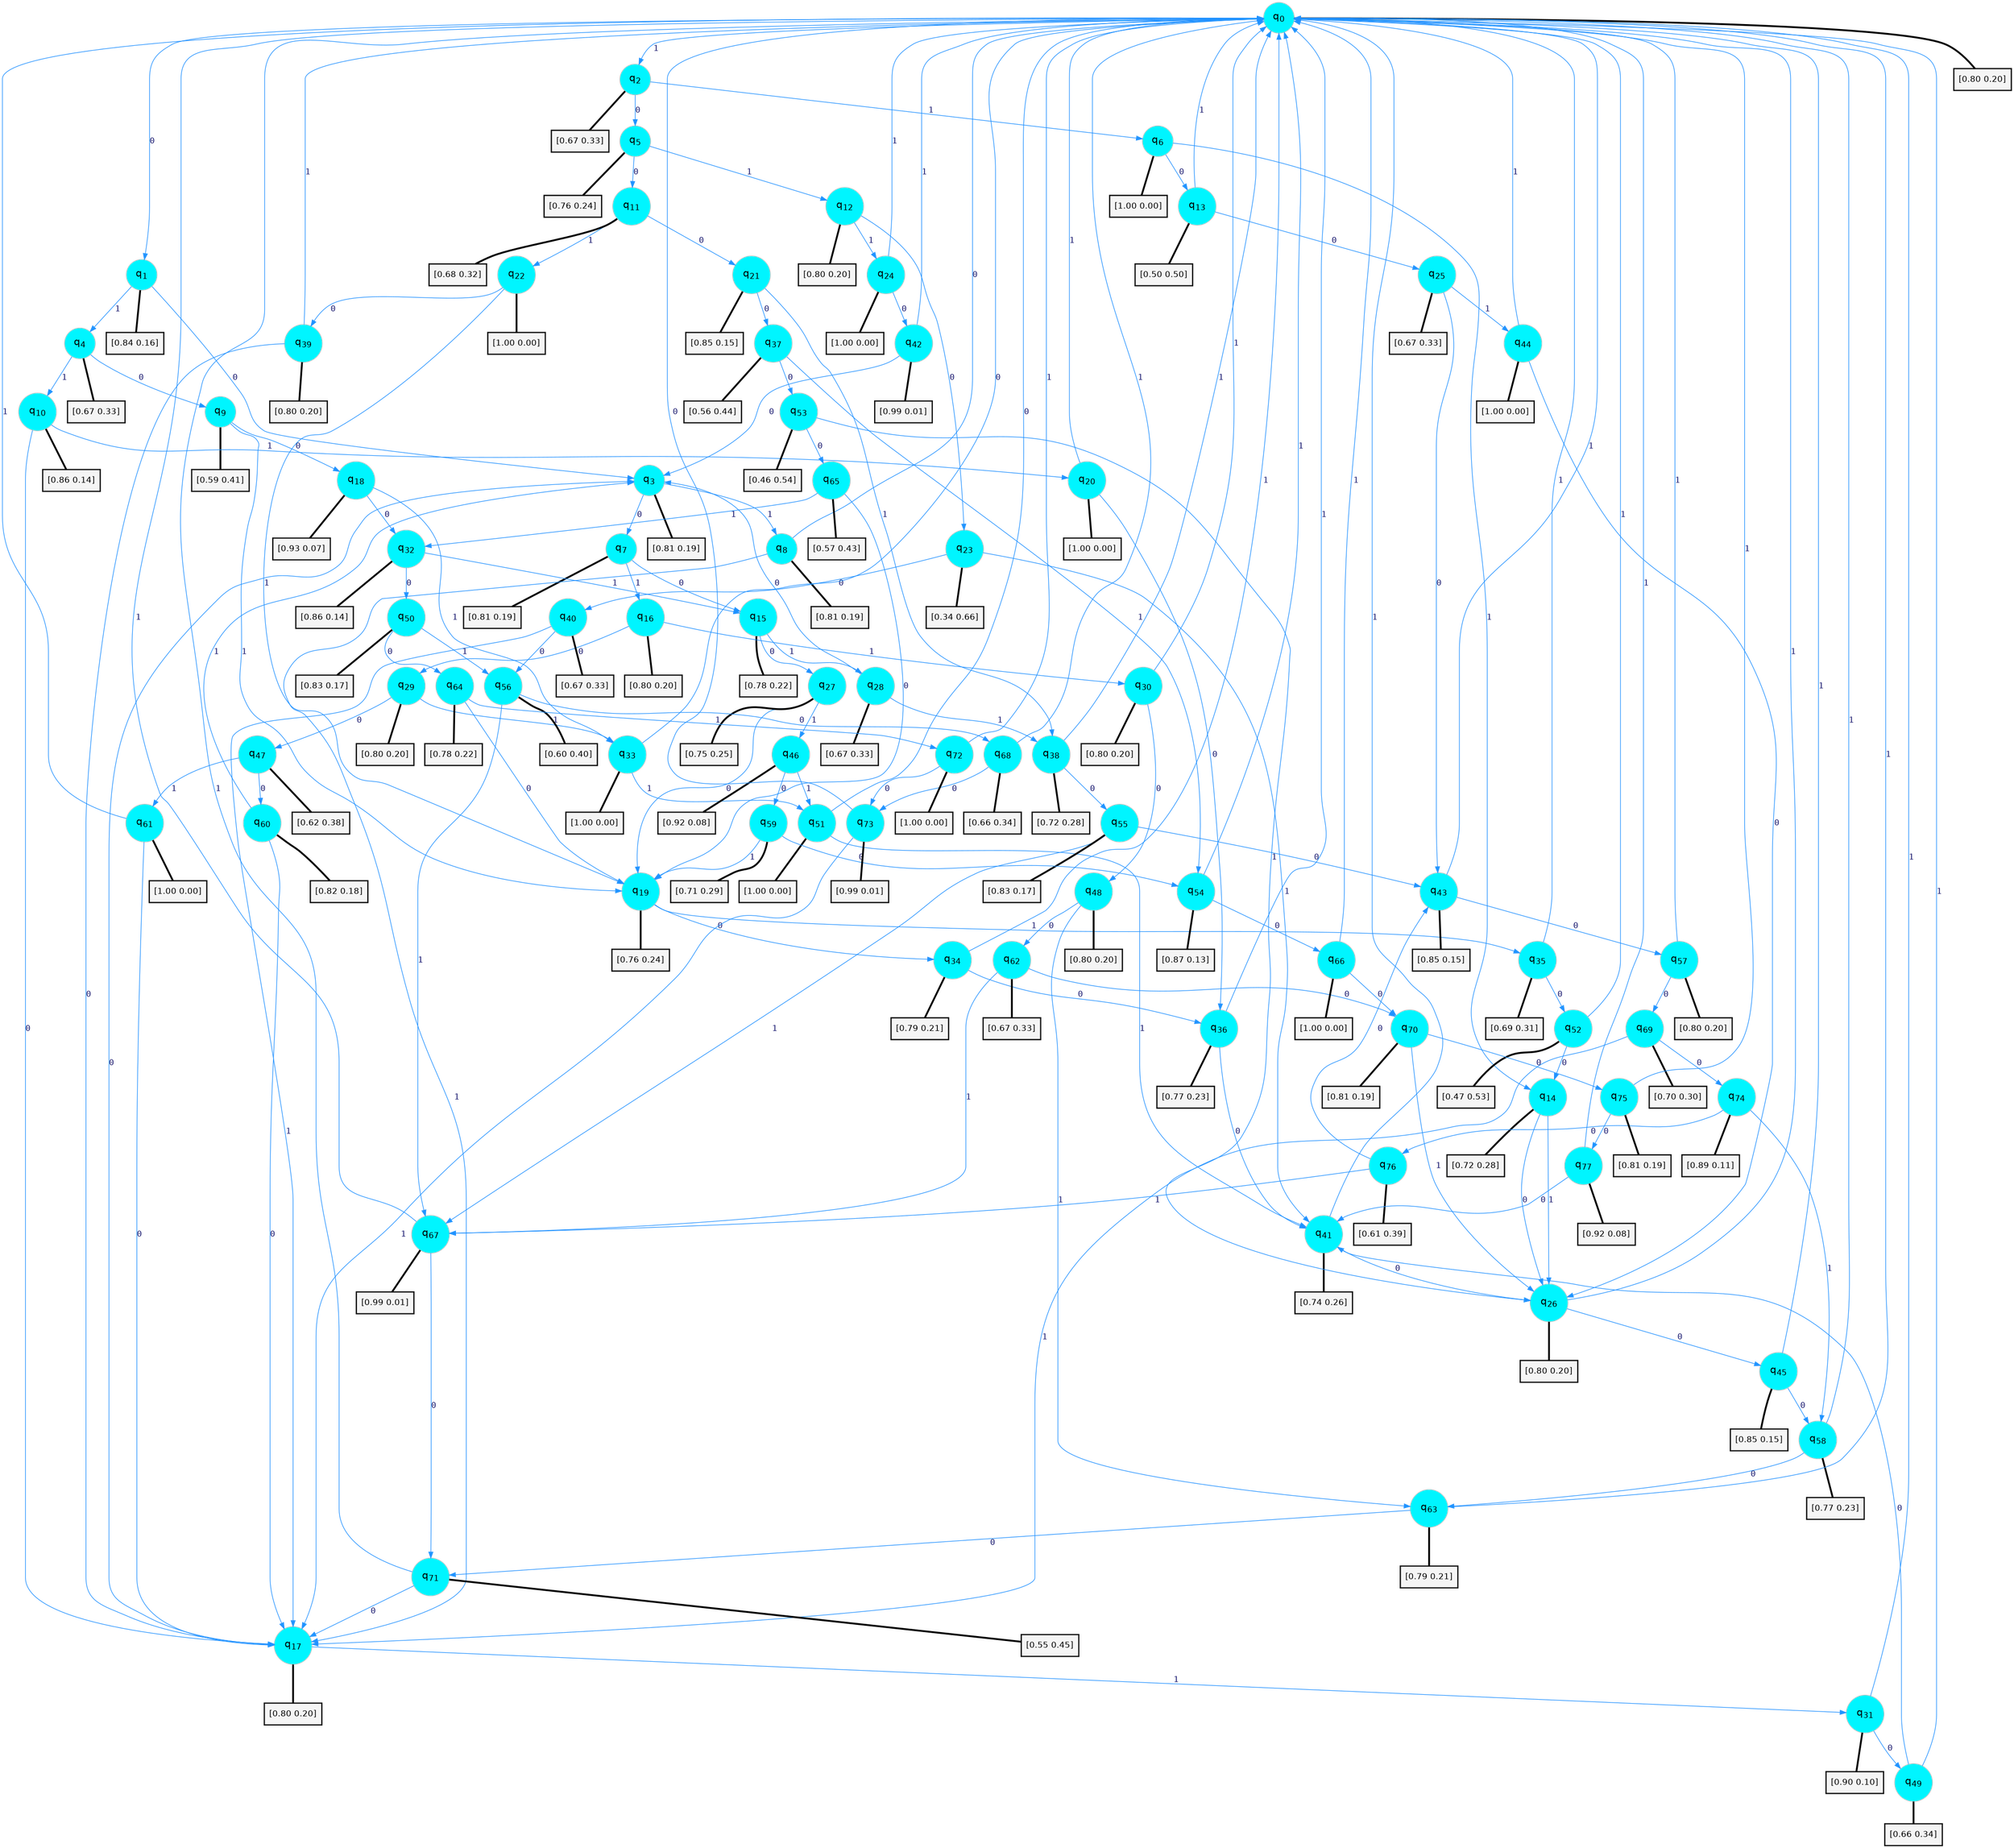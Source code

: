 digraph G {
graph [
bgcolor=transparent, dpi=300, rankdir=TD, size="40,25"];
node [
color=gray, fillcolor=turquoise1, fontcolor=black, fontname=Helvetica, fontsize=16, fontweight=bold, shape=circle, style=filled];
edge [
arrowsize=1, color=dodgerblue1, fontcolor=midnightblue, fontname=courier, fontweight=bold, penwidth=1, style=solid, weight=20];
0[label=<q<SUB>0</SUB>>];
1[label=<q<SUB>1</SUB>>];
2[label=<q<SUB>2</SUB>>];
3[label=<q<SUB>3</SUB>>];
4[label=<q<SUB>4</SUB>>];
5[label=<q<SUB>5</SUB>>];
6[label=<q<SUB>6</SUB>>];
7[label=<q<SUB>7</SUB>>];
8[label=<q<SUB>8</SUB>>];
9[label=<q<SUB>9</SUB>>];
10[label=<q<SUB>10</SUB>>];
11[label=<q<SUB>11</SUB>>];
12[label=<q<SUB>12</SUB>>];
13[label=<q<SUB>13</SUB>>];
14[label=<q<SUB>14</SUB>>];
15[label=<q<SUB>15</SUB>>];
16[label=<q<SUB>16</SUB>>];
17[label=<q<SUB>17</SUB>>];
18[label=<q<SUB>18</SUB>>];
19[label=<q<SUB>19</SUB>>];
20[label=<q<SUB>20</SUB>>];
21[label=<q<SUB>21</SUB>>];
22[label=<q<SUB>22</SUB>>];
23[label=<q<SUB>23</SUB>>];
24[label=<q<SUB>24</SUB>>];
25[label=<q<SUB>25</SUB>>];
26[label=<q<SUB>26</SUB>>];
27[label=<q<SUB>27</SUB>>];
28[label=<q<SUB>28</SUB>>];
29[label=<q<SUB>29</SUB>>];
30[label=<q<SUB>30</SUB>>];
31[label=<q<SUB>31</SUB>>];
32[label=<q<SUB>32</SUB>>];
33[label=<q<SUB>33</SUB>>];
34[label=<q<SUB>34</SUB>>];
35[label=<q<SUB>35</SUB>>];
36[label=<q<SUB>36</SUB>>];
37[label=<q<SUB>37</SUB>>];
38[label=<q<SUB>38</SUB>>];
39[label=<q<SUB>39</SUB>>];
40[label=<q<SUB>40</SUB>>];
41[label=<q<SUB>41</SUB>>];
42[label=<q<SUB>42</SUB>>];
43[label=<q<SUB>43</SUB>>];
44[label=<q<SUB>44</SUB>>];
45[label=<q<SUB>45</SUB>>];
46[label=<q<SUB>46</SUB>>];
47[label=<q<SUB>47</SUB>>];
48[label=<q<SUB>48</SUB>>];
49[label=<q<SUB>49</SUB>>];
50[label=<q<SUB>50</SUB>>];
51[label=<q<SUB>51</SUB>>];
52[label=<q<SUB>52</SUB>>];
53[label=<q<SUB>53</SUB>>];
54[label=<q<SUB>54</SUB>>];
55[label=<q<SUB>55</SUB>>];
56[label=<q<SUB>56</SUB>>];
57[label=<q<SUB>57</SUB>>];
58[label=<q<SUB>58</SUB>>];
59[label=<q<SUB>59</SUB>>];
60[label=<q<SUB>60</SUB>>];
61[label=<q<SUB>61</SUB>>];
62[label=<q<SUB>62</SUB>>];
63[label=<q<SUB>63</SUB>>];
64[label=<q<SUB>64</SUB>>];
65[label=<q<SUB>65</SUB>>];
66[label=<q<SUB>66</SUB>>];
67[label=<q<SUB>67</SUB>>];
68[label=<q<SUB>68</SUB>>];
69[label=<q<SUB>69</SUB>>];
70[label=<q<SUB>70</SUB>>];
71[label=<q<SUB>71</SUB>>];
72[label=<q<SUB>72</SUB>>];
73[label=<q<SUB>73</SUB>>];
74[label=<q<SUB>74</SUB>>];
75[label=<q<SUB>75</SUB>>];
76[label=<q<SUB>76</SUB>>];
77[label=<q<SUB>77</SUB>>];
78[label="[0.80 0.20]", shape=box,fontcolor=black, fontname=Helvetica, fontsize=14, penwidth=2, fillcolor=whitesmoke,color=black];
79[label="[0.84 0.16]", shape=box,fontcolor=black, fontname=Helvetica, fontsize=14, penwidth=2, fillcolor=whitesmoke,color=black];
80[label="[0.67 0.33]", shape=box,fontcolor=black, fontname=Helvetica, fontsize=14, penwidth=2, fillcolor=whitesmoke,color=black];
81[label="[0.81 0.19]", shape=box,fontcolor=black, fontname=Helvetica, fontsize=14, penwidth=2, fillcolor=whitesmoke,color=black];
82[label="[0.67 0.33]", shape=box,fontcolor=black, fontname=Helvetica, fontsize=14, penwidth=2, fillcolor=whitesmoke,color=black];
83[label="[0.76 0.24]", shape=box,fontcolor=black, fontname=Helvetica, fontsize=14, penwidth=2, fillcolor=whitesmoke,color=black];
84[label="[1.00 0.00]", shape=box,fontcolor=black, fontname=Helvetica, fontsize=14, penwidth=2, fillcolor=whitesmoke,color=black];
85[label="[0.81 0.19]", shape=box,fontcolor=black, fontname=Helvetica, fontsize=14, penwidth=2, fillcolor=whitesmoke,color=black];
86[label="[0.81 0.19]", shape=box,fontcolor=black, fontname=Helvetica, fontsize=14, penwidth=2, fillcolor=whitesmoke,color=black];
87[label="[0.59 0.41]", shape=box,fontcolor=black, fontname=Helvetica, fontsize=14, penwidth=2, fillcolor=whitesmoke,color=black];
88[label="[0.86 0.14]", shape=box,fontcolor=black, fontname=Helvetica, fontsize=14, penwidth=2, fillcolor=whitesmoke,color=black];
89[label="[0.68 0.32]", shape=box,fontcolor=black, fontname=Helvetica, fontsize=14, penwidth=2, fillcolor=whitesmoke,color=black];
90[label="[0.80 0.20]", shape=box,fontcolor=black, fontname=Helvetica, fontsize=14, penwidth=2, fillcolor=whitesmoke,color=black];
91[label="[0.50 0.50]", shape=box,fontcolor=black, fontname=Helvetica, fontsize=14, penwidth=2, fillcolor=whitesmoke,color=black];
92[label="[0.72 0.28]", shape=box,fontcolor=black, fontname=Helvetica, fontsize=14, penwidth=2, fillcolor=whitesmoke,color=black];
93[label="[0.78 0.22]", shape=box,fontcolor=black, fontname=Helvetica, fontsize=14, penwidth=2, fillcolor=whitesmoke,color=black];
94[label="[0.80 0.20]", shape=box,fontcolor=black, fontname=Helvetica, fontsize=14, penwidth=2, fillcolor=whitesmoke,color=black];
95[label="[0.80 0.20]", shape=box,fontcolor=black, fontname=Helvetica, fontsize=14, penwidth=2, fillcolor=whitesmoke,color=black];
96[label="[0.93 0.07]", shape=box,fontcolor=black, fontname=Helvetica, fontsize=14, penwidth=2, fillcolor=whitesmoke,color=black];
97[label="[0.76 0.24]", shape=box,fontcolor=black, fontname=Helvetica, fontsize=14, penwidth=2, fillcolor=whitesmoke,color=black];
98[label="[1.00 0.00]", shape=box,fontcolor=black, fontname=Helvetica, fontsize=14, penwidth=2, fillcolor=whitesmoke,color=black];
99[label="[0.85 0.15]", shape=box,fontcolor=black, fontname=Helvetica, fontsize=14, penwidth=2, fillcolor=whitesmoke,color=black];
100[label="[1.00 0.00]", shape=box,fontcolor=black, fontname=Helvetica, fontsize=14, penwidth=2, fillcolor=whitesmoke,color=black];
101[label="[0.34 0.66]", shape=box,fontcolor=black, fontname=Helvetica, fontsize=14, penwidth=2, fillcolor=whitesmoke,color=black];
102[label="[1.00 0.00]", shape=box,fontcolor=black, fontname=Helvetica, fontsize=14, penwidth=2, fillcolor=whitesmoke,color=black];
103[label="[0.67 0.33]", shape=box,fontcolor=black, fontname=Helvetica, fontsize=14, penwidth=2, fillcolor=whitesmoke,color=black];
104[label="[0.80 0.20]", shape=box,fontcolor=black, fontname=Helvetica, fontsize=14, penwidth=2, fillcolor=whitesmoke,color=black];
105[label="[0.75 0.25]", shape=box,fontcolor=black, fontname=Helvetica, fontsize=14, penwidth=2, fillcolor=whitesmoke,color=black];
106[label="[0.67 0.33]", shape=box,fontcolor=black, fontname=Helvetica, fontsize=14, penwidth=2, fillcolor=whitesmoke,color=black];
107[label="[0.80 0.20]", shape=box,fontcolor=black, fontname=Helvetica, fontsize=14, penwidth=2, fillcolor=whitesmoke,color=black];
108[label="[0.80 0.20]", shape=box,fontcolor=black, fontname=Helvetica, fontsize=14, penwidth=2, fillcolor=whitesmoke,color=black];
109[label="[0.90 0.10]", shape=box,fontcolor=black, fontname=Helvetica, fontsize=14, penwidth=2, fillcolor=whitesmoke,color=black];
110[label="[0.86 0.14]", shape=box,fontcolor=black, fontname=Helvetica, fontsize=14, penwidth=2, fillcolor=whitesmoke,color=black];
111[label="[1.00 0.00]", shape=box,fontcolor=black, fontname=Helvetica, fontsize=14, penwidth=2, fillcolor=whitesmoke,color=black];
112[label="[0.79 0.21]", shape=box,fontcolor=black, fontname=Helvetica, fontsize=14, penwidth=2, fillcolor=whitesmoke,color=black];
113[label="[0.69 0.31]", shape=box,fontcolor=black, fontname=Helvetica, fontsize=14, penwidth=2, fillcolor=whitesmoke,color=black];
114[label="[0.77 0.23]", shape=box,fontcolor=black, fontname=Helvetica, fontsize=14, penwidth=2, fillcolor=whitesmoke,color=black];
115[label="[0.56 0.44]", shape=box,fontcolor=black, fontname=Helvetica, fontsize=14, penwidth=2, fillcolor=whitesmoke,color=black];
116[label="[0.72 0.28]", shape=box,fontcolor=black, fontname=Helvetica, fontsize=14, penwidth=2, fillcolor=whitesmoke,color=black];
117[label="[0.80 0.20]", shape=box,fontcolor=black, fontname=Helvetica, fontsize=14, penwidth=2, fillcolor=whitesmoke,color=black];
118[label="[0.67 0.33]", shape=box,fontcolor=black, fontname=Helvetica, fontsize=14, penwidth=2, fillcolor=whitesmoke,color=black];
119[label="[0.74 0.26]", shape=box,fontcolor=black, fontname=Helvetica, fontsize=14, penwidth=2, fillcolor=whitesmoke,color=black];
120[label="[0.99 0.01]", shape=box,fontcolor=black, fontname=Helvetica, fontsize=14, penwidth=2, fillcolor=whitesmoke,color=black];
121[label="[0.85 0.15]", shape=box,fontcolor=black, fontname=Helvetica, fontsize=14, penwidth=2, fillcolor=whitesmoke,color=black];
122[label="[1.00 0.00]", shape=box,fontcolor=black, fontname=Helvetica, fontsize=14, penwidth=2, fillcolor=whitesmoke,color=black];
123[label="[0.85 0.15]", shape=box,fontcolor=black, fontname=Helvetica, fontsize=14, penwidth=2, fillcolor=whitesmoke,color=black];
124[label="[0.92 0.08]", shape=box,fontcolor=black, fontname=Helvetica, fontsize=14, penwidth=2, fillcolor=whitesmoke,color=black];
125[label="[0.62 0.38]", shape=box,fontcolor=black, fontname=Helvetica, fontsize=14, penwidth=2, fillcolor=whitesmoke,color=black];
126[label="[0.80 0.20]", shape=box,fontcolor=black, fontname=Helvetica, fontsize=14, penwidth=2, fillcolor=whitesmoke,color=black];
127[label="[0.66 0.34]", shape=box,fontcolor=black, fontname=Helvetica, fontsize=14, penwidth=2, fillcolor=whitesmoke,color=black];
128[label="[0.83 0.17]", shape=box,fontcolor=black, fontname=Helvetica, fontsize=14, penwidth=2, fillcolor=whitesmoke,color=black];
129[label="[1.00 0.00]", shape=box,fontcolor=black, fontname=Helvetica, fontsize=14, penwidth=2, fillcolor=whitesmoke,color=black];
130[label="[0.47 0.53]", shape=box,fontcolor=black, fontname=Helvetica, fontsize=14, penwidth=2, fillcolor=whitesmoke,color=black];
131[label="[0.46 0.54]", shape=box,fontcolor=black, fontname=Helvetica, fontsize=14, penwidth=2, fillcolor=whitesmoke,color=black];
132[label="[0.87 0.13]", shape=box,fontcolor=black, fontname=Helvetica, fontsize=14, penwidth=2, fillcolor=whitesmoke,color=black];
133[label="[0.83 0.17]", shape=box,fontcolor=black, fontname=Helvetica, fontsize=14, penwidth=2, fillcolor=whitesmoke,color=black];
134[label="[0.60 0.40]", shape=box,fontcolor=black, fontname=Helvetica, fontsize=14, penwidth=2, fillcolor=whitesmoke,color=black];
135[label="[0.80 0.20]", shape=box,fontcolor=black, fontname=Helvetica, fontsize=14, penwidth=2, fillcolor=whitesmoke,color=black];
136[label="[0.77 0.23]", shape=box,fontcolor=black, fontname=Helvetica, fontsize=14, penwidth=2, fillcolor=whitesmoke,color=black];
137[label="[0.71 0.29]", shape=box,fontcolor=black, fontname=Helvetica, fontsize=14, penwidth=2, fillcolor=whitesmoke,color=black];
138[label="[0.82 0.18]", shape=box,fontcolor=black, fontname=Helvetica, fontsize=14, penwidth=2, fillcolor=whitesmoke,color=black];
139[label="[1.00 0.00]", shape=box,fontcolor=black, fontname=Helvetica, fontsize=14, penwidth=2, fillcolor=whitesmoke,color=black];
140[label="[0.67 0.33]", shape=box,fontcolor=black, fontname=Helvetica, fontsize=14, penwidth=2, fillcolor=whitesmoke,color=black];
141[label="[0.79 0.21]", shape=box,fontcolor=black, fontname=Helvetica, fontsize=14, penwidth=2, fillcolor=whitesmoke,color=black];
142[label="[0.78 0.22]", shape=box,fontcolor=black, fontname=Helvetica, fontsize=14, penwidth=2, fillcolor=whitesmoke,color=black];
143[label="[0.57 0.43]", shape=box,fontcolor=black, fontname=Helvetica, fontsize=14, penwidth=2, fillcolor=whitesmoke,color=black];
144[label="[1.00 0.00]", shape=box,fontcolor=black, fontname=Helvetica, fontsize=14, penwidth=2, fillcolor=whitesmoke,color=black];
145[label="[0.99 0.01]", shape=box,fontcolor=black, fontname=Helvetica, fontsize=14, penwidth=2, fillcolor=whitesmoke,color=black];
146[label="[0.66 0.34]", shape=box,fontcolor=black, fontname=Helvetica, fontsize=14, penwidth=2, fillcolor=whitesmoke,color=black];
147[label="[0.70 0.30]", shape=box,fontcolor=black, fontname=Helvetica, fontsize=14, penwidth=2, fillcolor=whitesmoke,color=black];
148[label="[0.81 0.19]", shape=box,fontcolor=black, fontname=Helvetica, fontsize=14, penwidth=2, fillcolor=whitesmoke,color=black];
149[label="[0.55 0.45]", shape=box,fontcolor=black, fontname=Helvetica, fontsize=14, penwidth=2, fillcolor=whitesmoke,color=black];
150[label="[1.00 0.00]", shape=box,fontcolor=black, fontname=Helvetica, fontsize=14, penwidth=2, fillcolor=whitesmoke,color=black];
151[label="[0.99 0.01]", shape=box,fontcolor=black, fontname=Helvetica, fontsize=14, penwidth=2, fillcolor=whitesmoke,color=black];
152[label="[0.89 0.11]", shape=box,fontcolor=black, fontname=Helvetica, fontsize=14, penwidth=2, fillcolor=whitesmoke,color=black];
153[label="[0.81 0.19]", shape=box,fontcolor=black, fontname=Helvetica, fontsize=14, penwidth=2, fillcolor=whitesmoke,color=black];
154[label="[0.61 0.39]", shape=box,fontcolor=black, fontname=Helvetica, fontsize=14, penwidth=2, fillcolor=whitesmoke,color=black];
155[label="[0.92 0.08]", shape=box,fontcolor=black, fontname=Helvetica, fontsize=14, penwidth=2, fillcolor=whitesmoke,color=black];
0->1 [label=0];
0->2 [label=1];
0->78 [arrowhead=none, penwidth=3,color=black];
1->3 [label=0];
1->4 [label=1];
1->79 [arrowhead=none, penwidth=3,color=black];
2->5 [label=0];
2->6 [label=1];
2->80 [arrowhead=none, penwidth=3,color=black];
3->7 [label=0];
3->8 [label=1];
3->81 [arrowhead=none, penwidth=3,color=black];
4->9 [label=0];
4->10 [label=1];
4->82 [arrowhead=none, penwidth=3,color=black];
5->11 [label=0];
5->12 [label=1];
5->83 [arrowhead=none, penwidth=3,color=black];
6->13 [label=0];
6->14 [label=1];
6->84 [arrowhead=none, penwidth=3,color=black];
7->15 [label=0];
7->16 [label=1];
7->85 [arrowhead=none, penwidth=3,color=black];
8->0 [label=0];
8->17 [label=1];
8->86 [arrowhead=none, penwidth=3,color=black];
9->18 [label=0];
9->19 [label=1];
9->87 [arrowhead=none, penwidth=3,color=black];
10->17 [label=0];
10->20 [label=1];
10->88 [arrowhead=none, penwidth=3,color=black];
11->21 [label=0];
11->22 [label=1];
11->89 [arrowhead=none, penwidth=3,color=black];
12->23 [label=0];
12->24 [label=1];
12->90 [arrowhead=none, penwidth=3,color=black];
13->25 [label=0];
13->0 [label=1];
13->91 [arrowhead=none, penwidth=3,color=black];
14->26 [label=0];
14->26 [label=1];
14->92 [arrowhead=none, penwidth=3,color=black];
15->27 [label=0];
15->28 [label=1];
15->93 [arrowhead=none, penwidth=3,color=black];
16->29 [label=0];
16->30 [label=1];
16->94 [arrowhead=none, penwidth=3,color=black];
17->3 [label=0];
17->31 [label=1];
17->95 [arrowhead=none, penwidth=3,color=black];
18->32 [label=0];
18->33 [label=1];
18->96 [arrowhead=none, penwidth=3,color=black];
19->34 [label=0];
19->35 [label=1];
19->97 [arrowhead=none, penwidth=3,color=black];
20->36 [label=0];
20->0 [label=1];
20->98 [arrowhead=none, penwidth=3,color=black];
21->37 [label=0];
21->38 [label=1];
21->99 [arrowhead=none, penwidth=3,color=black];
22->39 [label=0];
22->19 [label=1];
22->100 [arrowhead=none, penwidth=3,color=black];
23->40 [label=0];
23->41 [label=1];
23->101 [arrowhead=none, penwidth=3,color=black];
24->42 [label=0];
24->0 [label=1];
24->102 [arrowhead=none, penwidth=3,color=black];
25->43 [label=0];
25->44 [label=1];
25->103 [arrowhead=none, penwidth=3,color=black];
26->45 [label=0];
26->0 [label=1];
26->104 [arrowhead=none, penwidth=3,color=black];
27->19 [label=0];
27->46 [label=1];
27->105 [arrowhead=none, penwidth=3,color=black];
28->3 [label=0];
28->38 [label=1];
28->106 [arrowhead=none, penwidth=3,color=black];
29->47 [label=0];
29->33 [label=1];
29->107 [arrowhead=none, penwidth=3,color=black];
30->48 [label=0];
30->0 [label=1];
30->108 [arrowhead=none, penwidth=3,color=black];
31->49 [label=0];
31->0 [label=1];
31->109 [arrowhead=none, penwidth=3,color=black];
32->50 [label=0];
32->15 [label=1];
32->110 [arrowhead=none, penwidth=3,color=black];
33->0 [label=0];
33->51 [label=1];
33->111 [arrowhead=none, penwidth=3,color=black];
34->36 [label=0];
34->0 [label=1];
34->112 [arrowhead=none, penwidth=3,color=black];
35->52 [label=0];
35->0 [label=1];
35->113 [arrowhead=none, penwidth=3,color=black];
36->41 [label=0];
36->0 [label=1];
36->114 [arrowhead=none, penwidth=3,color=black];
37->53 [label=0];
37->54 [label=1];
37->115 [arrowhead=none, penwidth=3,color=black];
38->55 [label=0];
38->0 [label=1];
38->116 [arrowhead=none, penwidth=3,color=black];
39->17 [label=0];
39->0 [label=1];
39->117 [arrowhead=none, penwidth=3,color=black];
40->56 [label=0];
40->17 [label=1];
40->118 [arrowhead=none, penwidth=3,color=black];
41->26 [label=0];
41->0 [label=1];
41->119 [arrowhead=none, penwidth=3,color=black];
42->3 [label=0];
42->0 [label=1];
42->120 [arrowhead=none, penwidth=3,color=black];
43->57 [label=0];
43->0 [label=1];
43->121 [arrowhead=none, penwidth=3,color=black];
44->26 [label=0];
44->0 [label=1];
44->122 [arrowhead=none, penwidth=3,color=black];
45->58 [label=0];
45->0 [label=1];
45->123 [arrowhead=none, penwidth=3,color=black];
46->59 [label=0];
46->51 [label=1];
46->124 [arrowhead=none, penwidth=3,color=black];
47->60 [label=0];
47->61 [label=1];
47->125 [arrowhead=none, penwidth=3,color=black];
48->62 [label=0];
48->63 [label=1];
48->126 [arrowhead=none, penwidth=3,color=black];
49->41 [label=0];
49->0 [label=1];
49->127 [arrowhead=none, penwidth=3,color=black];
50->64 [label=0];
50->56 [label=1];
50->128 [arrowhead=none, penwidth=3,color=black];
51->0 [label=0];
51->41 [label=1];
51->129 [arrowhead=none, penwidth=3,color=black];
52->14 [label=0];
52->0 [label=1];
52->130 [arrowhead=none, penwidth=3,color=black];
53->65 [label=0];
53->26 [label=1];
53->131 [arrowhead=none, penwidth=3,color=black];
54->66 [label=0];
54->0 [label=1];
54->132 [arrowhead=none, penwidth=3,color=black];
55->43 [label=0];
55->67 [label=1];
55->133 [arrowhead=none, penwidth=3,color=black];
56->68 [label=0];
56->67 [label=1];
56->134 [arrowhead=none, penwidth=3,color=black];
57->69 [label=0];
57->0 [label=1];
57->135 [arrowhead=none, penwidth=3,color=black];
58->63 [label=0];
58->0 [label=1];
58->136 [arrowhead=none, penwidth=3,color=black];
59->54 [label=0];
59->19 [label=1];
59->137 [arrowhead=none, penwidth=3,color=black];
60->17 [label=0];
60->3 [label=1];
60->138 [arrowhead=none, penwidth=3,color=black];
61->17 [label=0];
61->0 [label=1];
61->139 [arrowhead=none, penwidth=3,color=black];
62->70 [label=0];
62->67 [label=1];
62->140 [arrowhead=none, penwidth=3,color=black];
63->71 [label=0];
63->0 [label=1];
63->141 [arrowhead=none, penwidth=3,color=black];
64->19 [label=0];
64->72 [label=1];
64->142 [arrowhead=none, penwidth=3,color=black];
65->19 [label=0];
65->32 [label=1];
65->143 [arrowhead=none, penwidth=3,color=black];
66->70 [label=0];
66->0 [label=1];
66->144 [arrowhead=none, penwidth=3,color=black];
67->71 [label=0];
67->0 [label=1];
67->145 [arrowhead=none, penwidth=3,color=black];
68->73 [label=0];
68->0 [label=1];
68->146 [arrowhead=none, penwidth=3,color=black];
69->74 [label=0];
69->17 [label=1];
69->147 [arrowhead=none, penwidth=3,color=black];
70->75 [label=0];
70->26 [label=1];
70->148 [arrowhead=none, penwidth=3,color=black];
71->17 [label=0];
71->0 [label=1];
71->149 [arrowhead=none, penwidth=3,color=black];
72->73 [label=0];
72->0 [label=1];
72->150 [arrowhead=none, penwidth=3,color=black];
73->0 [label=0];
73->17 [label=1];
73->151 [arrowhead=none, penwidth=3,color=black];
74->76 [label=0];
74->58 [label=1];
74->152 [arrowhead=none, penwidth=3,color=black];
75->77 [label=0];
75->0 [label=1];
75->153 [arrowhead=none, penwidth=3,color=black];
76->43 [label=0];
76->67 [label=1];
76->154 [arrowhead=none, penwidth=3,color=black];
77->41 [label=0];
77->0 [label=1];
77->155 [arrowhead=none, penwidth=3,color=black];
}
